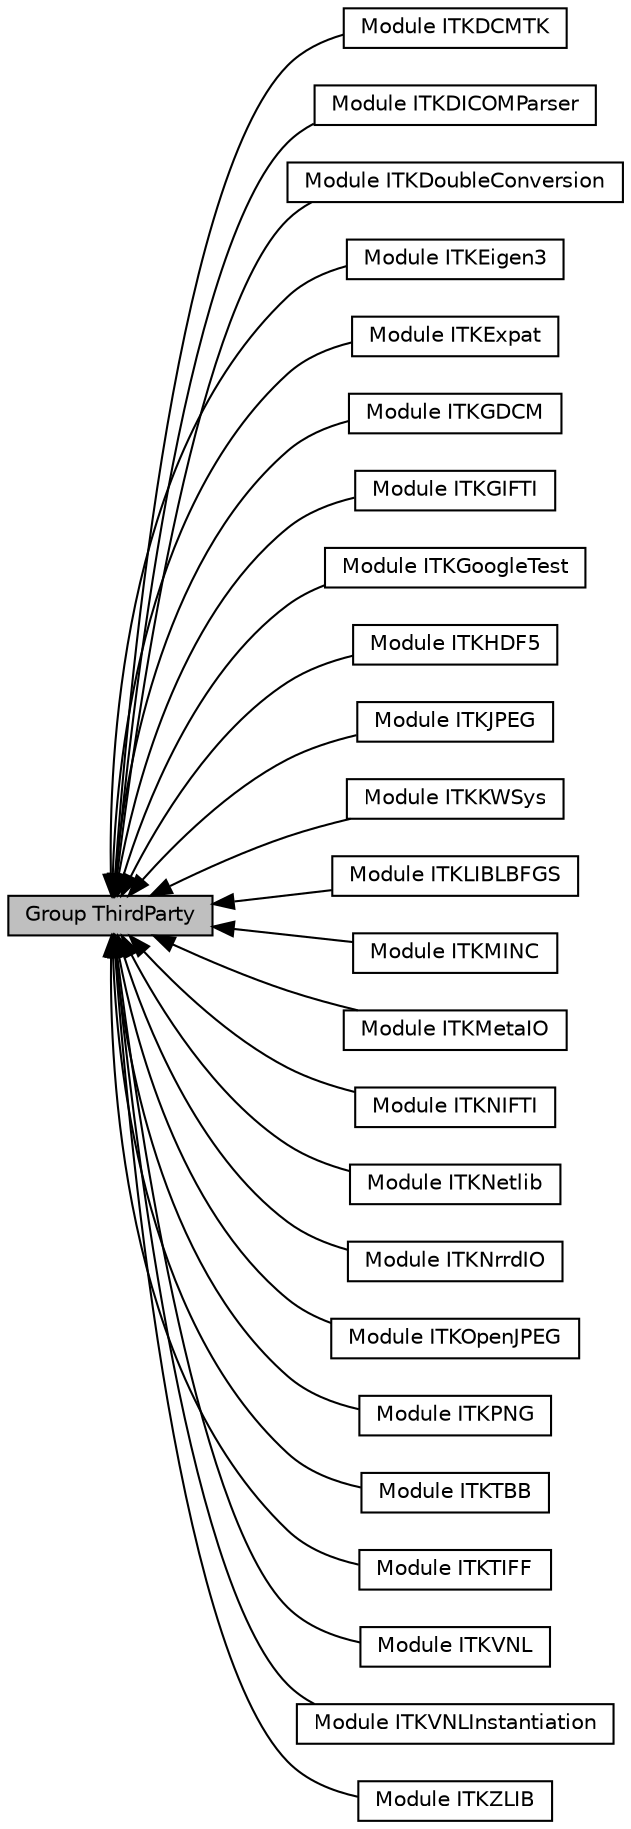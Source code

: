 digraph "Group ThirdParty"
{
  edge [fontname="Helvetica",fontsize="10",labelfontname="Helvetica",labelfontsize="10"];
  node [fontname="Helvetica",fontsize="10",shape=box];
  rankdir=LR;
  Node1 [label="Group ThirdParty",height=0.2,width=0.4,color="black", fillcolor="grey75", style="filled", fontcolor="black",tooltip=" "];
  Node2 [label="Module ITKDCMTK",height=0.2,width=0.4,color="black", fillcolor="white", style="filled",URL="$group__ITKDCMTK.html",tooltip=" "];
  Node3 [label="Module ITKDICOMParser",height=0.2,width=0.4,color="black", fillcolor="white", style="filled",URL="$group__ITKDICOMParser.html",tooltip=" "];
  Node4 [label="Module ITKDoubleConversion",height=0.2,width=0.4,color="black", fillcolor="white", style="filled",URL="$group__ITKDoubleConversion.html",tooltip=" "];
  Node5 [label="Module ITKEigen3",height=0.2,width=0.4,color="black", fillcolor="white", style="filled",URL="$group__ITKEigen3.html",tooltip=" "];
  Node6 [label="Module ITKExpat",height=0.2,width=0.4,color="black", fillcolor="white", style="filled",URL="$group__ITKExpat.html",tooltip=" "];
  Node7 [label="Module ITKGDCM",height=0.2,width=0.4,color="black", fillcolor="white", style="filled",URL="$group__ITKGDCM.html",tooltip=" "];
  Node8 [label="Module ITKGIFTI",height=0.2,width=0.4,color="black", fillcolor="white", style="filled",URL="$group__ITKGIFTI.html",tooltip=" "];
  Node9 [label="Module ITKGoogleTest",height=0.2,width=0.4,color="black", fillcolor="white", style="filled",URL="$group__ITKGoogleTest.html",tooltip=" "];
  Node10 [label="Module ITKHDF5",height=0.2,width=0.4,color="black", fillcolor="white", style="filled",URL="$group__ITKHDF5.html",tooltip=" "];
  Node11 [label="Module ITKJPEG",height=0.2,width=0.4,color="black", fillcolor="white", style="filled",URL="$group__ITKJPEG.html",tooltip=" "];
  Node12 [label="Module ITKKWSys",height=0.2,width=0.4,color="black", fillcolor="white", style="filled",URL="$group__ITKKWSys.html",tooltip=" "];
  Node25 [label="Module ITKLIBLBFGS",height=0.2,width=0.4,color="black", fillcolor="white", style="filled",URL="$group__ITKLIBLBFGS.html",tooltip=" "];
  Node13 [label="Module ITKMINC",height=0.2,width=0.4,color="black", fillcolor="white", style="filled",URL="$group__ITKMINC.html",tooltip=" "];
  Node14 [label="Module ITKMetaIO",height=0.2,width=0.4,color="black", fillcolor="white", style="filled",URL="$group__ITKMetaIO.html",tooltip=" "];
  Node15 [label="Module ITKNIFTI",height=0.2,width=0.4,color="black", fillcolor="white", style="filled",URL="$group__ITKNIFTI.html",tooltip=" "];
  Node16 [label="Module ITKNetlib",height=0.2,width=0.4,color="black", fillcolor="white", style="filled",URL="$group__ITKNetlib.html",tooltip=" "];
  Node17 [label="Module ITKNrrdIO",height=0.2,width=0.4,color="black", fillcolor="white", style="filled",URL="$group__ITKNrrdIO.html",tooltip=" "];
  Node18 [label="Module ITKOpenJPEG",height=0.2,width=0.4,color="black", fillcolor="white", style="filled",URL="$group__ITKOpenJPEG.html",tooltip=" "];
  Node19 [label="Module ITKPNG",height=0.2,width=0.4,color="black", fillcolor="white", style="filled",URL="$group__ITKPNG.html",tooltip=" "];
  Node20 [label="Module ITKTBB",height=0.2,width=0.4,color="black", fillcolor="white", style="filled",URL="$group__ITKTBB.html",tooltip=" "];
  Node21 [label="Module ITKTIFF",height=0.2,width=0.4,color="black", fillcolor="white", style="filled",URL="$group__ITKTIFF.html",tooltip=" "];
  Node22 [label="Module ITKVNL",height=0.2,width=0.4,color="black", fillcolor="white", style="filled",URL="$group__ITKVNL.html",tooltip=" "];
  Node23 [label="Module ITKVNLInstantiation",height=0.2,width=0.4,color="black", fillcolor="white", style="filled",URL="$group__ITKVNLInstantiation.html",tooltip=" "];
  Node24 [label="Module ITKZLIB",height=0.2,width=0.4,color="black", fillcolor="white", style="filled",URL="$group__ITKZLIB.html",tooltip=" "];
  Node1->Node2 [shape=plaintext, dir="back", style="solid"];
  Node1->Node3 [shape=plaintext, dir="back", style="solid"];
  Node1->Node4 [shape=plaintext, dir="back", style="solid"];
  Node1->Node5 [shape=plaintext, dir="back", style="solid"];
  Node1->Node6 [shape=plaintext, dir="back", style="solid"];
  Node1->Node7 [shape=plaintext, dir="back", style="solid"];
  Node1->Node8 [shape=plaintext, dir="back", style="solid"];
  Node1->Node9 [shape=plaintext, dir="back", style="solid"];
  Node1->Node10 [shape=plaintext, dir="back", style="solid"];
  Node1->Node11 [shape=plaintext, dir="back", style="solid"];
  Node1->Node12 [shape=plaintext, dir="back", style="solid"];
  Node1->Node13 [shape=plaintext, dir="back", style="solid"];
  Node1->Node14 [shape=plaintext, dir="back", style="solid"];
  Node1->Node15 [shape=plaintext, dir="back", style="solid"];
  Node1->Node16 [shape=plaintext, dir="back", style="solid"];
  Node1->Node17 [shape=plaintext, dir="back", style="solid"];
  Node1->Node18 [shape=plaintext, dir="back", style="solid"];
  Node1->Node19 [shape=plaintext, dir="back", style="solid"];
  Node1->Node20 [shape=plaintext, dir="back", style="solid"];
  Node1->Node21 [shape=plaintext, dir="back", style="solid"];
  Node1->Node22 [shape=plaintext, dir="back", style="solid"];
  Node1->Node23 [shape=plaintext, dir="back", style="solid"];
  Node1->Node24 [shape=plaintext, dir="back", style="solid"];
  Node1->Node25 [shape=plaintext, dir="back", style="solid"];
}
